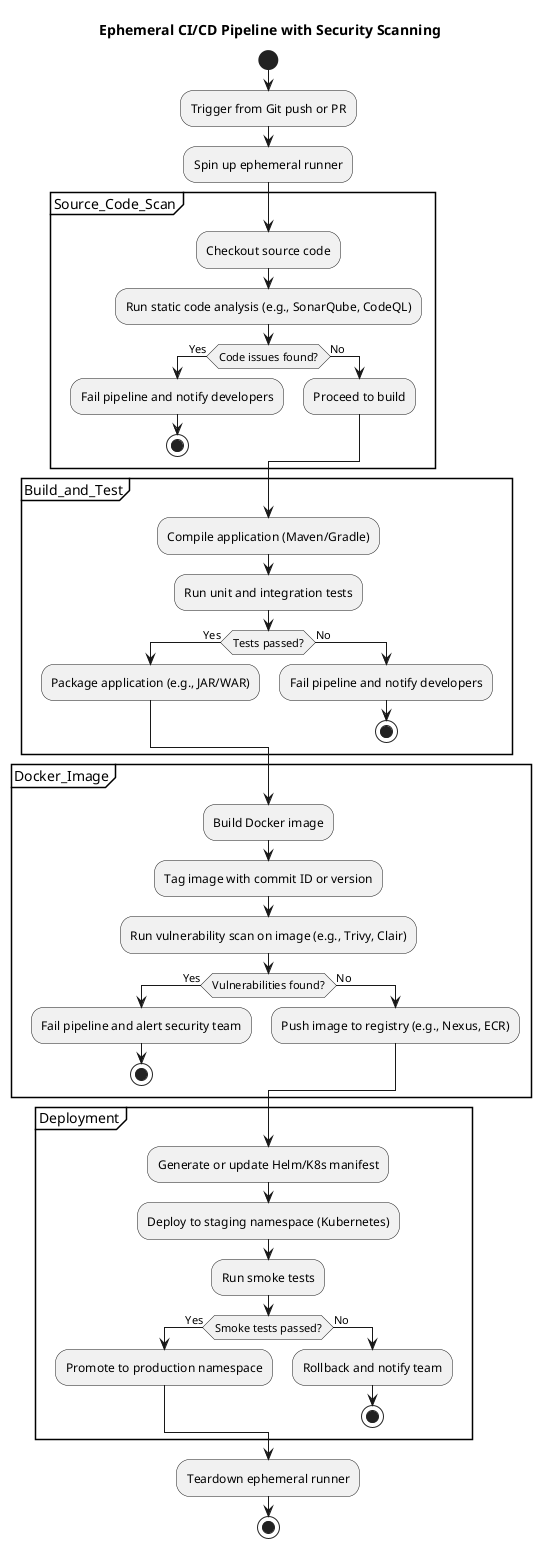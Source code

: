 @startuml
title Ephemeral CI/CD Pipeline with Security Scanning

start

:Trigger from Git push or PR;
:Spin up ephemeral runner;

partition Source_Code_Scan {
    :Checkout source code;
    :Run static code analysis (e.g., SonarQube, CodeQL);
    if (Code issues found?) then (Yes)
        :Fail pipeline and notify developers;
        stop
    else (No)
        :Proceed to build;
    endif
}

partition Build_and_Test {
    :Compile application (Maven/Gradle);
    :Run unit and integration tests;
    if (Tests passed?) then (Yes)
        :Package application (e.g., JAR/WAR);
    else (No)
        :Fail pipeline and notify developers;
        stop
    endif
}

partition Docker_Image {
    :Build Docker image;
    :Tag image with commit ID or version;
    :Run vulnerability scan on image (e.g., Trivy, Clair);

    if (Vulnerabilities found?) then (Yes)
        :Fail pipeline and alert security team;
        stop
    else (No)
        :Push image to registry (e.g., Nexus, ECR);
    endif
}

partition Deployment {
    :Generate or update Helm/K8s manifest;
    :Deploy to staging namespace (Kubernetes);
    :Run smoke tests;

    if (Smoke tests passed?) then (Yes)
        :Promote to production namespace;
    else (No)
        :Rollback and notify team;
        stop
    endif
}

:Teardown ephemeral runner;
stop
@enduml
